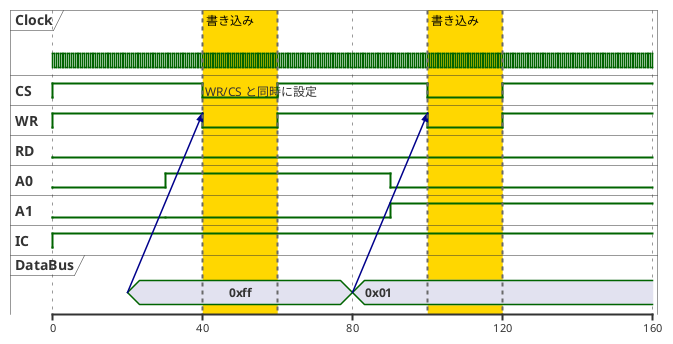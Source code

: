 @startuml diag-timing-sample1
scale 40 as 150 pixels
clock "Clock" as clk with period 1
binary "CS" as CS
binary "WR" as WR
binary "RD" as RD
binary "A0" as A0
binary "A1" as A1
binary "IC" as IC
concise "DataBus" as DB

@0 as :start
@20 as :set_data_bus_1
@30 as :set_addr_1
@40 as :write_start_1
@60 as :write_end_1
@80 as :set_data_bus_2
@90 as :set_addr_2
@100 as :write_start_2
@120 as :write_end_2

@:start
IC is high
CS is high
WR is high
RD is low
A0 is low
A1 is low

@:set_data_bus_1
DB is "0xff"
DB -> WR@+20

@:set_addr_1
A0 is high
A1 is low

@:write_start_1
CS is low : WR/CS と同時に設定
WR is low

@:write_end_1
CS is high
WR is high

@:set_data_bus_2
DB is "0x01"
DB -> WR@+20

@:set_addr_2
A0 is low
A1 is high

@:write_start_2
CS is low
WR is low

@:write_end_2
CS is high
WR is high

highlight 40 to 60 #Gold;line:DimGrey : 書き込み
highlight 100 to 120 #Gold;line:DimGrey : 書き込み
@enduml
